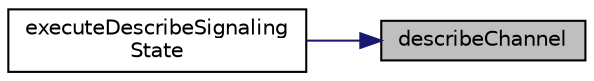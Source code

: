 digraph "describeChannel"
{
 // LATEX_PDF_SIZE
  edge [fontname="Helvetica",fontsize="10",labelfontname="Helvetica",labelfontsize="10"];
  node [fontname="Helvetica",fontsize="10",shape=record];
  rankdir="RL";
  Node1 [label="describeChannel",height=0.2,width=0.4,color="black", fillcolor="grey75", style="filled", fontcolor="black",tooltip=" "];
  Node1 -> Node2 [dir="back",color="midnightblue",fontsize="10",style="solid",fontname="Helvetica"];
  Node2 [label="executeDescribeSignaling\lState",height=0.2,width=0.4,color="black", fillcolor="white", style="filled",URL="$StateMachine_8h.html#aa3955d8438eb40773c390af393d62804",tooltip=" "];
}
